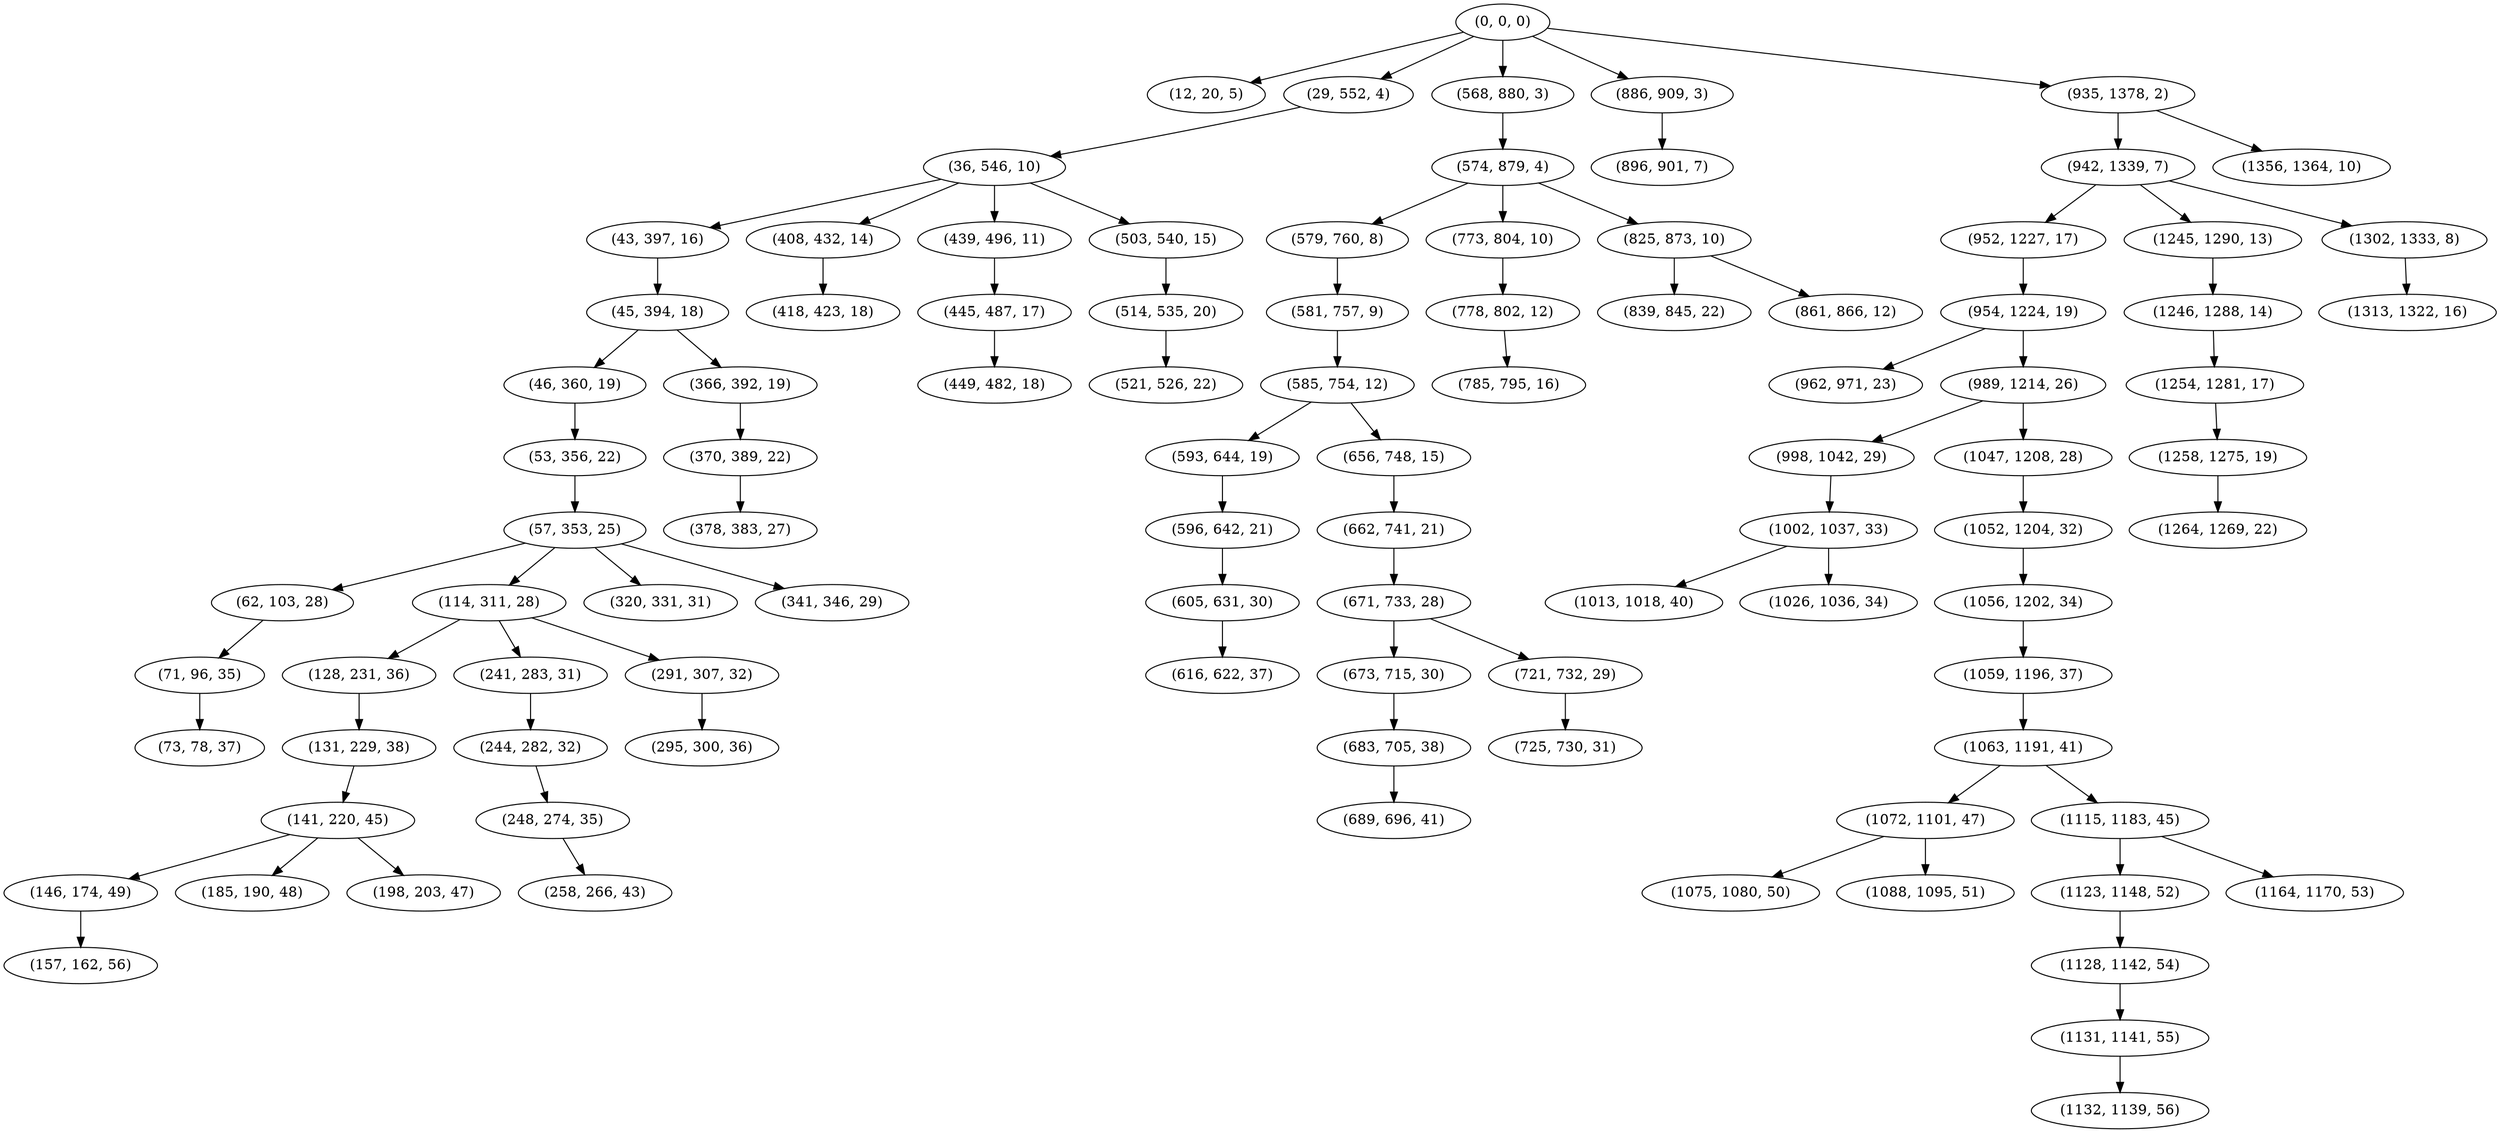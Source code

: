 digraph tree {
    "(0, 0, 0)";
    "(12, 20, 5)";
    "(29, 552, 4)";
    "(36, 546, 10)";
    "(43, 397, 16)";
    "(45, 394, 18)";
    "(46, 360, 19)";
    "(53, 356, 22)";
    "(57, 353, 25)";
    "(62, 103, 28)";
    "(71, 96, 35)";
    "(73, 78, 37)";
    "(114, 311, 28)";
    "(128, 231, 36)";
    "(131, 229, 38)";
    "(141, 220, 45)";
    "(146, 174, 49)";
    "(157, 162, 56)";
    "(185, 190, 48)";
    "(198, 203, 47)";
    "(241, 283, 31)";
    "(244, 282, 32)";
    "(248, 274, 35)";
    "(258, 266, 43)";
    "(291, 307, 32)";
    "(295, 300, 36)";
    "(320, 331, 31)";
    "(341, 346, 29)";
    "(366, 392, 19)";
    "(370, 389, 22)";
    "(378, 383, 27)";
    "(408, 432, 14)";
    "(418, 423, 18)";
    "(439, 496, 11)";
    "(445, 487, 17)";
    "(449, 482, 18)";
    "(503, 540, 15)";
    "(514, 535, 20)";
    "(521, 526, 22)";
    "(568, 880, 3)";
    "(574, 879, 4)";
    "(579, 760, 8)";
    "(581, 757, 9)";
    "(585, 754, 12)";
    "(593, 644, 19)";
    "(596, 642, 21)";
    "(605, 631, 30)";
    "(616, 622, 37)";
    "(656, 748, 15)";
    "(662, 741, 21)";
    "(671, 733, 28)";
    "(673, 715, 30)";
    "(683, 705, 38)";
    "(689, 696, 41)";
    "(721, 732, 29)";
    "(725, 730, 31)";
    "(773, 804, 10)";
    "(778, 802, 12)";
    "(785, 795, 16)";
    "(825, 873, 10)";
    "(839, 845, 22)";
    "(861, 866, 12)";
    "(886, 909, 3)";
    "(896, 901, 7)";
    "(935, 1378, 2)";
    "(942, 1339, 7)";
    "(952, 1227, 17)";
    "(954, 1224, 19)";
    "(962, 971, 23)";
    "(989, 1214, 26)";
    "(998, 1042, 29)";
    "(1002, 1037, 33)";
    "(1013, 1018, 40)";
    "(1026, 1036, 34)";
    "(1047, 1208, 28)";
    "(1052, 1204, 32)";
    "(1056, 1202, 34)";
    "(1059, 1196, 37)";
    "(1063, 1191, 41)";
    "(1072, 1101, 47)";
    "(1075, 1080, 50)";
    "(1088, 1095, 51)";
    "(1115, 1183, 45)";
    "(1123, 1148, 52)";
    "(1128, 1142, 54)";
    "(1131, 1141, 55)";
    "(1132, 1139, 56)";
    "(1164, 1170, 53)";
    "(1245, 1290, 13)";
    "(1246, 1288, 14)";
    "(1254, 1281, 17)";
    "(1258, 1275, 19)";
    "(1264, 1269, 22)";
    "(1302, 1333, 8)";
    "(1313, 1322, 16)";
    "(1356, 1364, 10)";
    "(0, 0, 0)" -> "(12, 20, 5)";
    "(0, 0, 0)" -> "(29, 552, 4)";
    "(0, 0, 0)" -> "(568, 880, 3)";
    "(0, 0, 0)" -> "(886, 909, 3)";
    "(0, 0, 0)" -> "(935, 1378, 2)";
    "(29, 552, 4)" -> "(36, 546, 10)";
    "(36, 546, 10)" -> "(43, 397, 16)";
    "(36, 546, 10)" -> "(408, 432, 14)";
    "(36, 546, 10)" -> "(439, 496, 11)";
    "(36, 546, 10)" -> "(503, 540, 15)";
    "(43, 397, 16)" -> "(45, 394, 18)";
    "(45, 394, 18)" -> "(46, 360, 19)";
    "(45, 394, 18)" -> "(366, 392, 19)";
    "(46, 360, 19)" -> "(53, 356, 22)";
    "(53, 356, 22)" -> "(57, 353, 25)";
    "(57, 353, 25)" -> "(62, 103, 28)";
    "(57, 353, 25)" -> "(114, 311, 28)";
    "(57, 353, 25)" -> "(320, 331, 31)";
    "(57, 353, 25)" -> "(341, 346, 29)";
    "(62, 103, 28)" -> "(71, 96, 35)";
    "(71, 96, 35)" -> "(73, 78, 37)";
    "(114, 311, 28)" -> "(128, 231, 36)";
    "(114, 311, 28)" -> "(241, 283, 31)";
    "(114, 311, 28)" -> "(291, 307, 32)";
    "(128, 231, 36)" -> "(131, 229, 38)";
    "(131, 229, 38)" -> "(141, 220, 45)";
    "(141, 220, 45)" -> "(146, 174, 49)";
    "(141, 220, 45)" -> "(185, 190, 48)";
    "(141, 220, 45)" -> "(198, 203, 47)";
    "(146, 174, 49)" -> "(157, 162, 56)";
    "(241, 283, 31)" -> "(244, 282, 32)";
    "(244, 282, 32)" -> "(248, 274, 35)";
    "(248, 274, 35)" -> "(258, 266, 43)";
    "(291, 307, 32)" -> "(295, 300, 36)";
    "(366, 392, 19)" -> "(370, 389, 22)";
    "(370, 389, 22)" -> "(378, 383, 27)";
    "(408, 432, 14)" -> "(418, 423, 18)";
    "(439, 496, 11)" -> "(445, 487, 17)";
    "(445, 487, 17)" -> "(449, 482, 18)";
    "(503, 540, 15)" -> "(514, 535, 20)";
    "(514, 535, 20)" -> "(521, 526, 22)";
    "(568, 880, 3)" -> "(574, 879, 4)";
    "(574, 879, 4)" -> "(579, 760, 8)";
    "(574, 879, 4)" -> "(773, 804, 10)";
    "(574, 879, 4)" -> "(825, 873, 10)";
    "(579, 760, 8)" -> "(581, 757, 9)";
    "(581, 757, 9)" -> "(585, 754, 12)";
    "(585, 754, 12)" -> "(593, 644, 19)";
    "(585, 754, 12)" -> "(656, 748, 15)";
    "(593, 644, 19)" -> "(596, 642, 21)";
    "(596, 642, 21)" -> "(605, 631, 30)";
    "(605, 631, 30)" -> "(616, 622, 37)";
    "(656, 748, 15)" -> "(662, 741, 21)";
    "(662, 741, 21)" -> "(671, 733, 28)";
    "(671, 733, 28)" -> "(673, 715, 30)";
    "(671, 733, 28)" -> "(721, 732, 29)";
    "(673, 715, 30)" -> "(683, 705, 38)";
    "(683, 705, 38)" -> "(689, 696, 41)";
    "(721, 732, 29)" -> "(725, 730, 31)";
    "(773, 804, 10)" -> "(778, 802, 12)";
    "(778, 802, 12)" -> "(785, 795, 16)";
    "(825, 873, 10)" -> "(839, 845, 22)";
    "(825, 873, 10)" -> "(861, 866, 12)";
    "(886, 909, 3)" -> "(896, 901, 7)";
    "(935, 1378, 2)" -> "(942, 1339, 7)";
    "(935, 1378, 2)" -> "(1356, 1364, 10)";
    "(942, 1339, 7)" -> "(952, 1227, 17)";
    "(942, 1339, 7)" -> "(1245, 1290, 13)";
    "(942, 1339, 7)" -> "(1302, 1333, 8)";
    "(952, 1227, 17)" -> "(954, 1224, 19)";
    "(954, 1224, 19)" -> "(962, 971, 23)";
    "(954, 1224, 19)" -> "(989, 1214, 26)";
    "(989, 1214, 26)" -> "(998, 1042, 29)";
    "(989, 1214, 26)" -> "(1047, 1208, 28)";
    "(998, 1042, 29)" -> "(1002, 1037, 33)";
    "(1002, 1037, 33)" -> "(1013, 1018, 40)";
    "(1002, 1037, 33)" -> "(1026, 1036, 34)";
    "(1047, 1208, 28)" -> "(1052, 1204, 32)";
    "(1052, 1204, 32)" -> "(1056, 1202, 34)";
    "(1056, 1202, 34)" -> "(1059, 1196, 37)";
    "(1059, 1196, 37)" -> "(1063, 1191, 41)";
    "(1063, 1191, 41)" -> "(1072, 1101, 47)";
    "(1063, 1191, 41)" -> "(1115, 1183, 45)";
    "(1072, 1101, 47)" -> "(1075, 1080, 50)";
    "(1072, 1101, 47)" -> "(1088, 1095, 51)";
    "(1115, 1183, 45)" -> "(1123, 1148, 52)";
    "(1115, 1183, 45)" -> "(1164, 1170, 53)";
    "(1123, 1148, 52)" -> "(1128, 1142, 54)";
    "(1128, 1142, 54)" -> "(1131, 1141, 55)";
    "(1131, 1141, 55)" -> "(1132, 1139, 56)";
    "(1245, 1290, 13)" -> "(1246, 1288, 14)";
    "(1246, 1288, 14)" -> "(1254, 1281, 17)";
    "(1254, 1281, 17)" -> "(1258, 1275, 19)";
    "(1258, 1275, 19)" -> "(1264, 1269, 22)";
    "(1302, 1333, 8)" -> "(1313, 1322, 16)";
}
